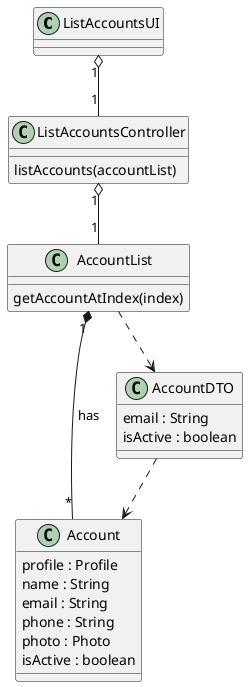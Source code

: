 @startuml

class ListAccountsUI {}

class ListAccountsController{
'accounts: List<Account>
listAccounts(accountList)
}


class Account {
profile : Profile
name : String
email : String
phone : String
photo : Photo
isActive : boolean
}

class AccountList {
'accounts: List<Account>
getAccountAtIndex(index)
}

class AccountDTO {
email : String
isActive : boolean
}

AccountList "1" *-- "*" Account : has
ListAccountsController "1" o-- "1" AccountList
ListAccountsUI "1" o-- "1" ListAccountsController
AccountList ..> AccountDTO
AccountDTO ..> Account

@enduml